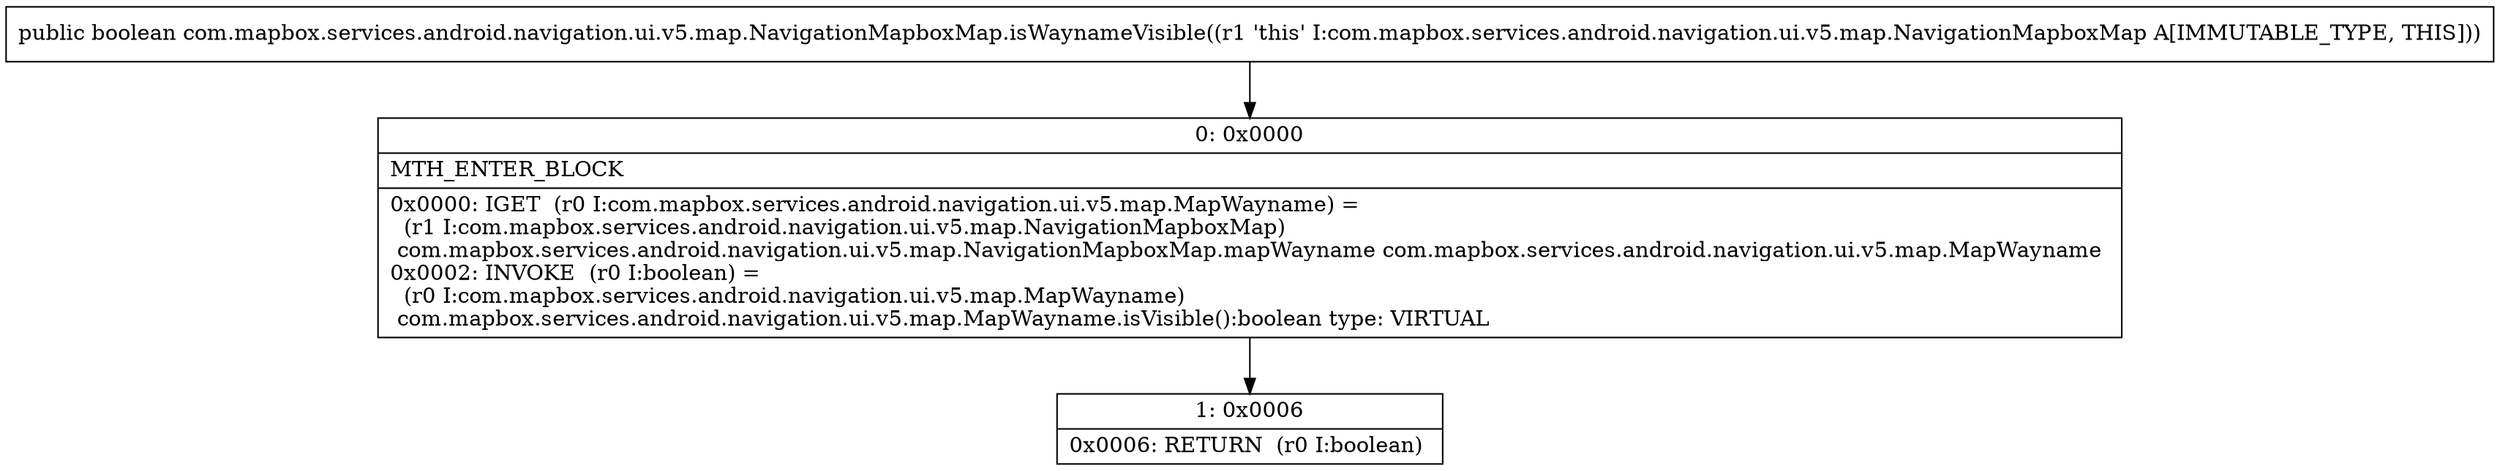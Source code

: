 digraph "CFG forcom.mapbox.services.android.navigation.ui.v5.map.NavigationMapboxMap.isWaynameVisible()Z" {
Node_0 [shape=record,label="{0\:\ 0x0000|MTH_ENTER_BLOCK\l|0x0000: IGET  (r0 I:com.mapbox.services.android.navigation.ui.v5.map.MapWayname) = \l  (r1 I:com.mapbox.services.android.navigation.ui.v5.map.NavigationMapboxMap)\l com.mapbox.services.android.navigation.ui.v5.map.NavigationMapboxMap.mapWayname com.mapbox.services.android.navigation.ui.v5.map.MapWayname \l0x0002: INVOKE  (r0 I:boolean) = \l  (r0 I:com.mapbox.services.android.navigation.ui.v5.map.MapWayname)\l com.mapbox.services.android.navigation.ui.v5.map.MapWayname.isVisible():boolean type: VIRTUAL \l}"];
Node_1 [shape=record,label="{1\:\ 0x0006|0x0006: RETURN  (r0 I:boolean) \l}"];
MethodNode[shape=record,label="{public boolean com.mapbox.services.android.navigation.ui.v5.map.NavigationMapboxMap.isWaynameVisible((r1 'this' I:com.mapbox.services.android.navigation.ui.v5.map.NavigationMapboxMap A[IMMUTABLE_TYPE, THIS])) }"];
MethodNode -> Node_0;
Node_0 -> Node_1;
}

